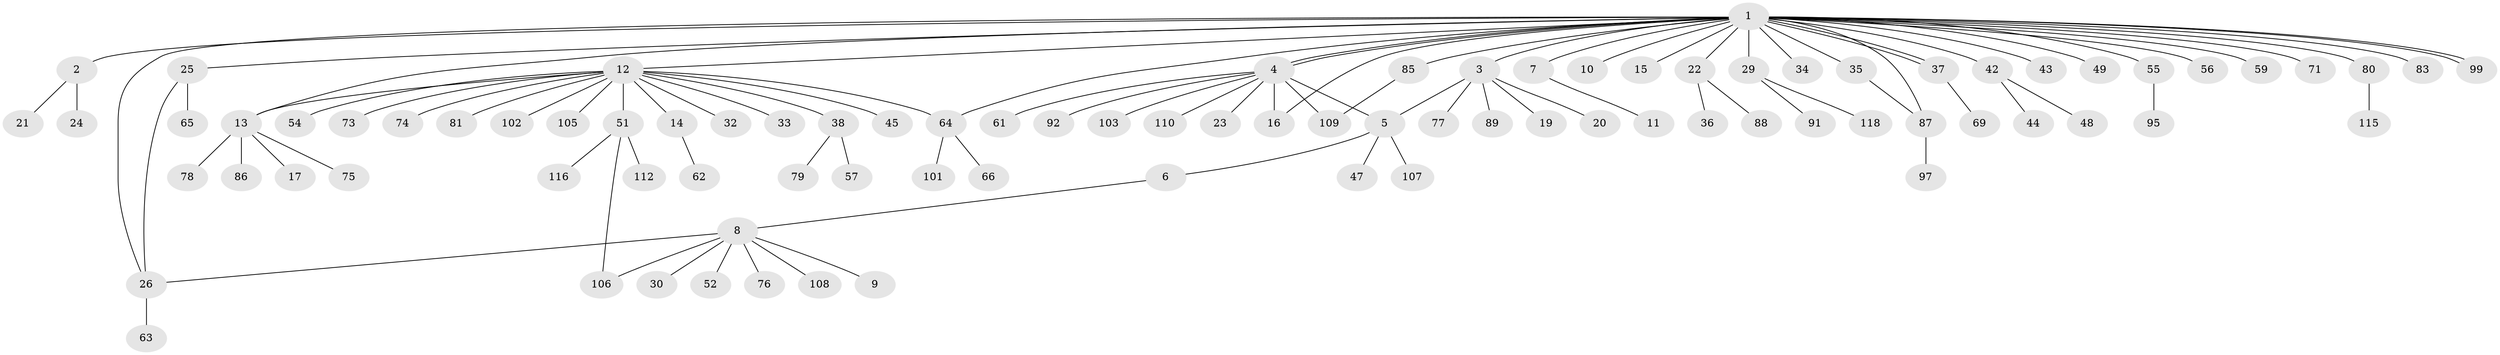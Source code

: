 // Generated by graph-tools (version 1.1) at 2025/51/02/27/25 19:51:59]
// undirected, 89 vertices, 100 edges
graph export_dot {
graph [start="1"]
  node [color=gray90,style=filled];
  1 [super="+72"];
  2 [super="+82"];
  3 [super="+18"];
  4 [super="+28"];
  5 [super="+39"];
  6 [super="+27"];
  7;
  8 [super="+84"];
  9;
  10;
  11;
  12 [super="+41"];
  13 [super="+50"];
  14;
  15;
  16;
  17;
  19;
  20;
  21;
  22 [super="+53"];
  23;
  24 [super="+67"];
  25 [super="+46"];
  26 [super="+58"];
  29 [super="+31"];
  30;
  32;
  33 [super="+40"];
  34;
  35;
  36 [super="+117"];
  37 [super="+70"];
  38 [super="+111"];
  42;
  43;
  44;
  45;
  47;
  48 [super="+100"];
  49;
  51 [super="+68"];
  52;
  54;
  55;
  56 [super="+96"];
  57;
  59 [super="+60"];
  61;
  62 [super="+93"];
  63 [super="+94"];
  64 [super="+119"];
  65;
  66;
  69;
  71;
  73;
  74 [super="+114"];
  75;
  76;
  77 [super="+113"];
  78;
  79;
  80 [super="+98"];
  81;
  83;
  85 [super="+120"];
  86;
  87 [super="+90"];
  88;
  89;
  91;
  92;
  95;
  97;
  99 [super="+104"];
  101;
  102;
  103;
  105;
  106;
  107;
  108;
  109;
  110;
  112;
  115;
  116;
  118;
  1 -- 2;
  1 -- 3;
  1 -- 4 [weight=2];
  1 -- 4;
  1 -- 7;
  1 -- 10;
  1 -- 12;
  1 -- 15;
  1 -- 16;
  1 -- 22;
  1 -- 25;
  1 -- 26;
  1 -- 29;
  1 -- 34;
  1 -- 35;
  1 -- 37;
  1 -- 37;
  1 -- 42;
  1 -- 43;
  1 -- 49;
  1 -- 55;
  1 -- 56;
  1 -- 59;
  1 -- 64;
  1 -- 71;
  1 -- 80;
  1 -- 83;
  1 -- 85;
  1 -- 99;
  1 -- 99;
  1 -- 13;
  1 -- 87;
  2 -- 21;
  2 -- 24;
  3 -- 20;
  3 -- 77;
  3 -- 89;
  3 -- 19;
  3 -- 5;
  4 -- 5;
  4 -- 16;
  4 -- 23;
  4 -- 61;
  4 -- 92;
  4 -- 103;
  4 -- 110;
  4 -- 109;
  5 -- 6;
  5 -- 47;
  5 -- 107;
  6 -- 8;
  7 -- 11;
  8 -- 9;
  8 -- 30;
  8 -- 52;
  8 -- 76;
  8 -- 106;
  8 -- 108;
  8 -- 26;
  12 -- 13;
  12 -- 14;
  12 -- 32;
  12 -- 33;
  12 -- 38;
  12 -- 51;
  12 -- 54;
  12 -- 73;
  12 -- 74;
  12 -- 81;
  12 -- 102;
  12 -- 105;
  12 -- 64;
  12 -- 45;
  13 -- 17;
  13 -- 75;
  13 -- 78;
  13 -- 86;
  14 -- 62;
  22 -- 36;
  22 -- 88;
  25 -- 65;
  25 -- 26;
  26 -- 63;
  29 -- 91;
  29 -- 118;
  35 -- 87;
  37 -- 69;
  38 -- 57;
  38 -- 79;
  42 -- 44;
  42 -- 48;
  51 -- 106;
  51 -- 112;
  51 -- 116;
  55 -- 95;
  64 -- 66;
  64 -- 101;
  80 -- 115;
  85 -- 109;
  87 -- 97;
}

